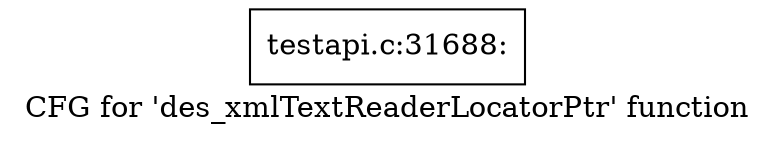 digraph "CFG for 'des_xmlTextReaderLocatorPtr' function" {
	label="CFG for 'des_xmlTextReaderLocatorPtr' function";

	Node0x51b8030 [shape=record,label="{testapi.c:31688:}"];
}
